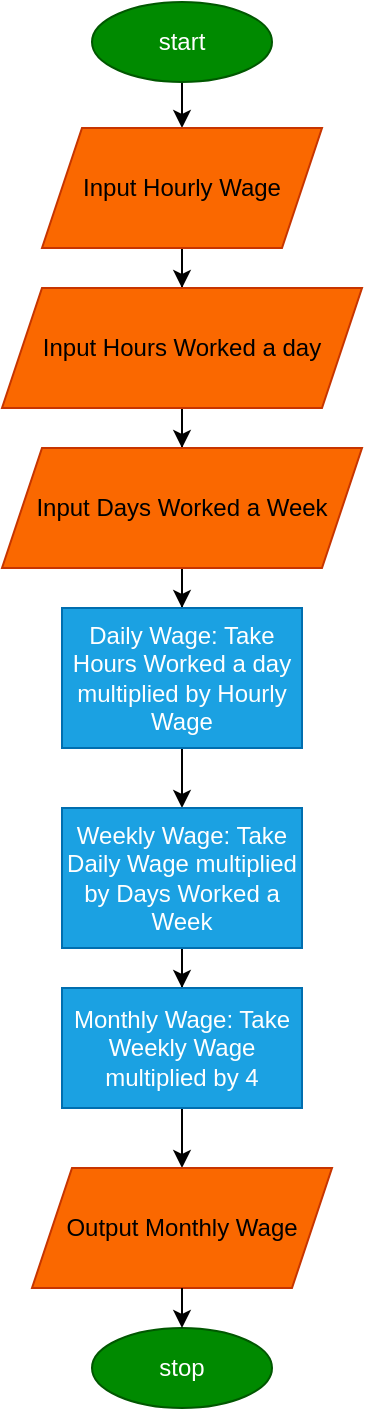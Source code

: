 <mxfile version="28.1.2">
  <diagram name="Page-1" id="hojNT7kb4RRz98BzCDtr">
    <mxGraphModel dx="1008" dy="611" grid="1" gridSize="10" guides="1" tooltips="1" connect="1" arrows="1" fold="1" page="1" pageScale="1" pageWidth="850" pageHeight="1100" math="0" shadow="0">
      <root>
        <mxCell id="0" />
        <mxCell id="1" parent="0" />
        <mxCell id="8QfVRjbOyu1MiP0QhLd7-3" value="" style="edgeStyle=orthogonalEdgeStyle;rounded=0;orthogonalLoop=1;jettySize=auto;html=1;" edge="1" parent="1" source="8QfVRjbOyu1MiP0QhLd7-1" target="8QfVRjbOyu1MiP0QhLd7-2">
          <mxGeometry relative="1" as="geometry" />
        </mxCell>
        <mxCell id="8QfVRjbOyu1MiP0QhLd7-1" value="start" style="ellipse;whiteSpace=wrap;html=1;fillColor=#008a00;fontColor=#ffffff;strokeColor=#005700;" vertex="1" parent="1">
          <mxGeometry x="395" y="57" width="90" height="40" as="geometry" />
        </mxCell>
        <mxCell id="8QfVRjbOyu1MiP0QhLd7-5" value="" style="edgeStyle=orthogonalEdgeStyle;rounded=0;orthogonalLoop=1;jettySize=auto;html=1;" edge="1" parent="1" source="8QfVRjbOyu1MiP0QhLd7-2" target="8QfVRjbOyu1MiP0QhLd7-4">
          <mxGeometry relative="1" as="geometry" />
        </mxCell>
        <mxCell id="8QfVRjbOyu1MiP0QhLd7-2" value="Input Hourly Wage" style="shape=parallelogram;perimeter=parallelogramPerimeter;whiteSpace=wrap;html=1;fixedSize=1;fillColor=#fa6800;fontColor=#000000;strokeColor=#C73500;" vertex="1" parent="1">
          <mxGeometry x="370" y="120" width="140" height="60" as="geometry" />
        </mxCell>
        <mxCell id="8QfVRjbOyu1MiP0QhLd7-7" value="" style="edgeStyle=orthogonalEdgeStyle;rounded=0;orthogonalLoop=1;jettySize=auto;html=1;" edge="1" parent="1" source="8QfVRjbOyu1MiP0QhLd7-4" target="8QfVRjbOyu1MiP0QhLd7-6">
          <mxGeometry relative="1" as="geometry" />
        </mxCell>
        <mxCell id="8QfVRjbOyu1MiP0QhLd7-4" value="Input Hours Worked a day" style="shape=parallelogram;perimeter=parallelogramPerimeter;whiteSpace=wrap;html=1;fixedSize=1;fillColor=#fa6800;fontColor=#000000;strokeColor=#C73500;" vertex="1" parent="1">
          <mxGeometry x="350" y="200" width="180" height="60" as="geometry" />
        </mxCell>
        <mxCell id="8QfVRjbOyu1MiP0QhLd7-11" value="" style="edgeStyle=orthogonalEdgeStyle;rounded=0;orthogonalLoop=1;jettySize=auto;html=1;" edge="1" parent="1" source="8QfVRjbOyu1MiP0QhLd7-6" target="8QfVRjbOyu1MiP0QhLd7-10">
          <mxGeometry relative="1" as="geometry" />
        </mxCell>
        <mxCell id="8QfVRjbOyu1MiP0QhLd7-6" value="Input Days Worked a Week" style="shape=parallelogram;perimeter=parallelogramPerimeter;whiteSpace=wrap;html=1;fixedSize=1;fillColor=#fa6800;fontColor=#000000;strokeColor=#C73500;" vertex="1" parent="1">
          <mxGeometry x="350" y="280" width="180" height="60" as="geometry" />
        </mxCell>
        <mxCell id="8QfVRjbOyu1MiP0QhLd7-13" value="" style="edgeStyle=orthogonalEdgeStyle;rounded=0;orthogonalLoop=1;jettySize=auto;html=1;" edge="1" parent="1" source="8QfVRjbOyu1MiP0QhLd7-10" target="8QfVRjbOyu1MiP0QhLd7-12">
          <mxGeometry relative="1" as="geometry" />
        </mxCell>
        <mxCell id="8QfVRjbOyu1MiP0QhLd7-10" value="Daily Wage: Take Hours Worked a day multiplied by Hourly Wage" style="whiteSpace=wrap;html=1;fillColor=#1ba1e2;fontColor=#ffffff;strokeColor=#006EAF;" vertex="1" parent="1">
          <mxGeometry x="380" y="360" width="120" height="70" as="geometry" />
        </mxCell>
        <mxCell id="8QfVRjbOyu1MiP0QhLd7-15" value="" style="edgeStyle=orthogonalEdgeStyle;rounded=0;orthogonalLoop=1;jettySize=auto;html=1;" edge="1" parent="1" source="8QfVRjbOyu1MiP0QhLd7-12" target="8QfVRjbOyu1MiP0QhLd7-14">
          <mxGeometry relative="1" as="geometry" />
        </mxCell>
        <mxCell id="8QfVRjbOyu1MiP0QhLd7-12" value="Weekly Wage: Take Daily Wage multiplied by Days Worked a Week" style="whiteSpace=wrap;html=1;fillColor=#1ba1e2;fontColor=#ffffff;strokeColor=#006EAF;" vertex="1" parent="1">
          <mxGeometry x="380" y="460" width="120" height="70" as="geometry" />
        </mxCell>
        <mxCell id="8QfVRjbOyu1MiP0QhLd7-17" value="" style="edgeStyle=orthogonalEdgeStyle;rounded=0;orthogonalLoop=1;jettySize=auto;html=1;" edge="1" parent="1" source="8QfVRjbOyu1MiP0QhLd7-14" target="8QfVRjbOyu1MiP0QhLd7-16">
          <mxGeometry relative="1" as="geometry" />
        </mxCell>
        <mxCell id="8QfVRjbOyu1MiP0QhLd7-14" value="Monthly Wage: Take Weekly Wage multiplied by 4" style="whiteSpace=wrap;html=1;fillColor=#1ba1e2;fontColor=#ffffff;strokeColor=#006EAF;" vertex="1" parent="1">
          <mxGeometry x="380" y="550" width="120" height="60" as="geometry" />
        </mxCell>
        <mxCell id="8QfVRjbOyu1MiP0QhLd7-16" value="Output Monthly Wage" style="shape=parallelogram;perimeter=parallelogramPerimeter;whiteSpace=wrap;html=1;fixedSize=1;fillColor=#fa6800;fontColor=#000000;strokeColor=#C73500;" vertex="1" parent="1">
          <mxGeometry x="365" y="640" width="150" height="60" as="geometry" />
        </mxCell>
        <mxCell id="8QfVRjbOyu1MiP0QhLd7-18" value="stop" style="ellipse;whiteSpace=wrap;html=1;fillColor=#008a00;fontColor=#ffffff;strokeColor=#005700;" vertex="1" parent="1">
          <mxGeometry x="395" y="720" width="90" height="40" as="geometry" />
        </mxCell>
        <mxCell id="8QfVRjbOyu1MiP0QhLd7-19" value="" style="endArrow=classic;html=1;rounded=0;entryX=0.5;entryY=0;entryDx=0;entryDy=0;" edge="1" parent="1" source="8QfVRjbOyu1MiP0QhLd7-16" target="8QfVRjbOyu1MiP0QhLd7-18">
          <mxGeometry width="50" height="50" relative="1" as="geometry">
            <mxPoint x="300" y="770" as="sourcePoint" />
            <mxPoint x="350" y="720" as="targetPoint" />
          </mxGeometry>
        </mxCell>
      </root>
    </mxGraphModel>
  </diagram>
</mxfile>

